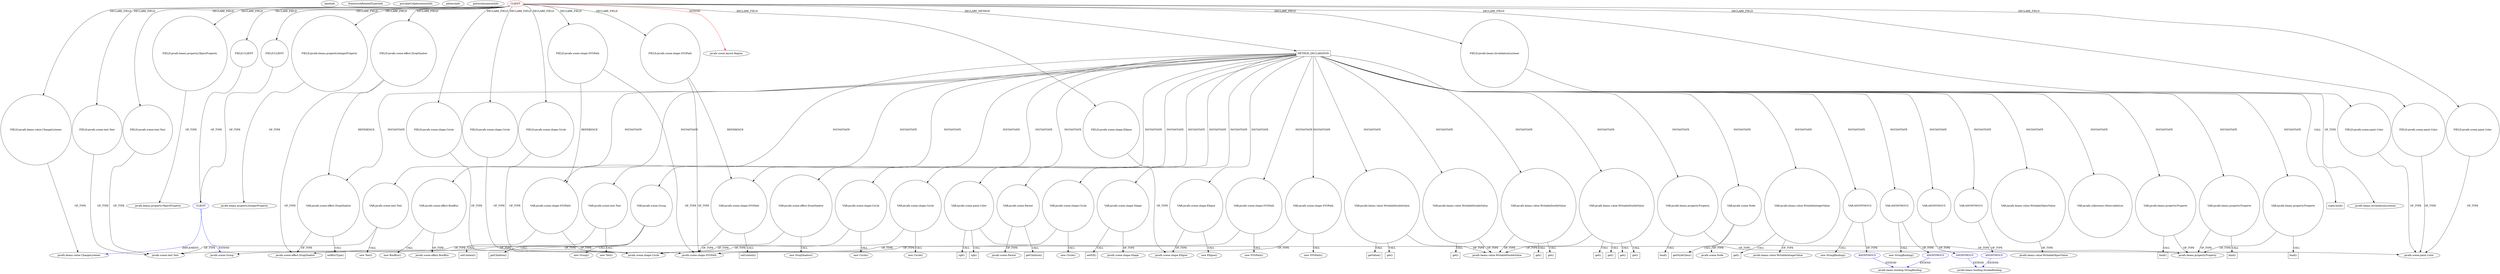 digraph {
baseInfo[graphId=3060,category="pattern",isAnonymous=false,possibleRelation=true]
frameworkRelatedTypesInfo[0="javafx.scene.layout.Region"]
possibleCollaborationsInfo[0="3060~FIELD_TYPE_DECLARATION-FIELD_TYPE_DECLARATION-~javafx.scene.layout.Region ~javafx.scene.Group javafx.beans.value.ChangeListener ~false~false",1="3060~INSTANTIATION-CLIENT_METHOD_DECLARATION-~javafx.scene.layout.Region ~javafx.beans.binding.StringBinding ~false~true",2="3060~INSTANTIATION-CLIENT_METHOD_DECLARATION-~javafx.scene.layout.Region ~javafx.beans.binding.StringBinding ~false~true",3="3060~INSTANTIATION-CLIENT_METHOD_DECLARATION-~javafx.scene.layout.Region ~javafx.beans.binding.DoubleBinding ~false~true",4="3060~INSTANTIATION-CLIENT_METHOD_DECLARATION-~javafx.scene.layout.Region ~javafx.beans.binding.DoubleBinding ~false~true"]
patternInfo[frequency=2.0,patternRootClient=0]
patternInstancesInfo[0="MrLoNee-RadialFx~/MrLoNee-RadialFx/RadialFx-master/src/com/mrlonee/radialfx/thermostat/NestNoCss.java~NestNoCss~985",1="MrLoNee-RadialFx~/MrLoNee-RadialFx/RadialFx-master/src/com/mrlonee/radialfx/thermostat/Nest.java~Nest~992"]
58[label="FIELD:javafx.beans.value.ChangeListener",vertexType="FIELD_DECLARATION",isFrameworkType=false,shape=circle]
25[label="javafx.beans.value.ChangeListener",vertexType="FRAMEWORK_INTERFACE_TYPE",isFrameworkType=false]
0[label="CLIENT",vertexType="ROOT_CLIENT_CLASS_DECLARATION",isFrameworkType=false,color=red]
28[label="FIELD:javafx.scene.shape.Circle",vertexType="FIELD_DECLARATION",isFrameworkType=false,shape=circle]
26[label="FIELD:javafx.scene.shape.Circle",vertexType="FIELD_DECLARATION",isFrameworkType=false,shape=circle]
30[label="FIELD:javafx.scene.shape.Circle",vertexType="FIELD_DECLARATION",isFrameworkType=false,shape=circle]
34[label="FIELD:javafx.scene.shape.Ellipse",vertexType="FIELD_DECLARATION",isFrameworkType=false,shape=circle]
46[label="FIELD:javafx.beans.property.ObjectProperty",vertexType="FIELD_DECLARATION",isFrameworkType=false,shape=circle]
52[label="FIELD:javafx.scene.effect.DropShadow",vertexType="FIELD_DECLARATION",isFrameworkType=false,shape=circle]
38[label="FIELD:javafx.scene.shape.SVGPath",vertexType="FIELD_DECLARATION",isFrameworkType=false,shape=circle]
36[label="FIELD:javafx.scene.shape.SVGPath",vertexType="FIELD_DECLARATION",isFrameworkType=false,shape=circle]
50[label="FIELD:javafx.scene.text.Text",vertexType="FIELD_DECLARATION",isFrameworkType=false,shape=circle]
20[label="FIELD:javafx.scene.text.Text",vertexType="FIELD_DECLARATION",isFrameworkType=false,shape=circle]
56[label="FIELD:CLIENT",vertexType="FIELD_DECLARATION",isFrameworkType=false,shape=circle]
22[label="FIELD:CLIENT",vertexType="FIELD_DECLARATION",isFrameworkType=false,shape=circle]
1[label="javafx.scene.layout.Region",vertexType="FRAMEWORK_CLASS_TYPE",isFrameworkType=false]
27[label="javafx.scene.shape.Circle",vertexType="FRAMEWORK_CLASS_TYPE",isFrameworkType=false]
131[label="VAR:javafx.scene.shape.Circle",vertexType="VARIABLE_EXPRESION",isFrameworkType=false,shape=circle]
121[label="VAR:javafx.scene.shape.Circle",vertexType="VARIABLE_EXPRESION",isFrameworkType=false,shape=circle]
102[label="VAR:javafx.scene.shape.Circle",vertexType="VARIABLE_EXPRESION",isFrameworkType=false,shape=circle]
37[label="javafx.scene.shape.SVGPath",vertexType="FRAMEWORK_CLASS_TYPE",isFrameworkType=false]
120[label="new Circle()",vertexType="CONSTRUCTOR_CALL",isFrameworkType=false]
130[label="new Circle()",vertexType="CONSTRUCTOR_CALL",isFrameworkType=false]
101[label="new Circle()",vertexType="CONSTRUCTOR_CALL",isFrameworkType=false]
110[label="VAR:javafx.scene.effect.DropShadow",vertexType="VARIABLE_EXPRESION",isFrameworkType=false,shape=circle]
111[label="setBlurType()",vertexType="INSIDE_CALL",isFrameworkType=false,shape=box]
53[label="javafx.scene.effect.DropShadow",vertexType="FRAMEWORK_CLASS_TYPE",isFrameworkType=false]
108[label="VAR:javafx.scene.effect.DropShadow",vertexType="VARIABLE_EXPRESION",isFrameworkType=false,shape=circle]
107[label="new DropShadow()",vertexType="CONSTRUCTOR_CALL",isFrameworkType=false]
48[label="FIELD:javafx.beans.property.IntegerProperty",vertexType="FIELD_DECLARATION",isFrameworkType=false,shape=circle]
100[label="METHOD_DECLARATION",vertexType="CLIENT_METHOD_DECLARATION",isFrameworkType=false,shape=box]
193[label="super.bind()",vertexType="SUPER_CALL",isFrameworkType=false,shape=box]
259[label="VAR:javafx.scene.text.Text",vertexType="VARIABLE_EXPRESION",isFrameworkType=false,shape=circle]
226[label="VAR:javafx.scene.text.Text",vertexType="VARIABLE_EXPRESION",isFrameworkType=false,shape=circle]
299[label="VAR:javafx.scene.effect.BoxBlur",vertexType="VARIABLE_EXPRESION",isFrameworkType=false,shape=circle]
115[label="VAR:javafx.scene.paint.Color",vertexType="VARIABLE_EXPRESION",isFrameworkType=false,shape=circle]
3[label="javafx.scene.paint.Color",vertexType="FRAMEWORK_CLASS_TYPE",isFrameworkType=false]
179[label="VAR:javafx.scene.Group",vertexType="VARIABLE_EXPRESION",isFrameworkType=false,shape=circle]
188[label="getChildren()",vertexType="INSIDE_CALL",isFrameworkType=false,shape=box]
306[label="VAR:javafx.scene.Parent",vertexType="VARIABLE_EXPRESION",isFrameworkType=false,shape=circle]
307[label="getChildren()",vertexType="INSIDE_CALL",isFrameworkType=false,shape=box]
308[label="javafx.scene.Parent",vertexType="FRAMEWORK_CLASS_TYPE",isFrameworkType=false]
178[label="new Group()",vertexType="CONSTRUCTOR_CALL",isFrameworkType=false]
141[label="VAR:javafx.scene.shape.Shape",vertexType="VARIABLE_EXPRESION",isFrameworkType=false,shape=circle]
49[label="javafx.beans.property.IntegerProperty",vertexType="FRAMEWORK_CLASS_TYPE",isFrameworkType=false]
298[label="new BoxBlur()",vertexType="CONSTRUCTOR_CALL",isFrameworkType=false]
215[label="VAR:javafx.beans.value.WritableDoubleValue",vertexType="VARIABLE_EXPRESION",isFrameworkType=false,shape=circle]
197[label="VAR:javafx.beans.value.WritableDoubleValue",vertexType="VARIABLE_EXPRESION",isFrameworkType=false,shape=circle]
202[label="VAR:javafx.beans.value.WritableDoubleValue",vertexType="VARIABLE_EXPRESION",isFrameworkType=false,shape=circle]
194[label="VAR:javafx.beans.value.WritableDoubleValue",vertexType="VARIABLE_EXPRESION",isFrameworkType=false,shape=circle]
35[label="javafx.scene.shape.Ellipse",vertexType="FRAMEWORK_CLASS_TYPE",isFrameworkType=false]
219[label="get()",vertexType="INSIDE_CALL",isFrameworkType=false,shape=box]
214[label="get()",vertexType="INSIDE_CALL",isFrameworkType=false,shape=box]
203[label="get()",vertexType="INSIDE_CALL",isFrameworkType=false,shape=box]
198[label="get()",vertexType="INSIDE_CALL",isFrameworkType=false,shape=box]
195[label="get()",vertexType="INSIDE_CALL",isFrameworkType=false,shape=box]
221[label="get()",vertexType="INSIDE_CALL",isFrameworkType=false,shape=box]
216[label="get()",vertexType="INSIDE_CALL",isFrameworkType=false,shape=box]
201[label="get()",vertexType="INSIDE_CALL",isFrameworkType=false,shape=box]
24[label="javafx.scene.Group",vertexType="FRAMEWORK_CLASS_TYPE",isFrameworkType=false]
23[label="CLIENT",vertexType="REFERENCE_CLIENT_CLASS_DECLARATION",isFrameworkType=false,color=blue]
184[label="VAR:javafx.scene.Node",vertexType="VARIABLE_EXPRESION",isFrameworkType=false,shape=circle]
186[label="javafx.scene.Node",vertexType="FRAMEWORK_CLASS_TYPE",isFrameworkType=false]
280[label="VAR:javafx.beans.value.WritableIntegerValue",vertexType="VARIABLE_EXPRESION",isFrameworkType=false,shape=circle]
282[label="javafx.beans.value.WritableIntegerValue",vertexType="FRAMEWORK_INTERFACE_TYPE",isFrameworkType=false]
281[label="get()",vertexType="INSIDE_CALL",isFrameworkType=false,shape=box]
106[label="javafx.scene.shape.Shape",vertexType="FRAMEWORK_CLASS_TYPE",isFrameworkType=false]
258[label="new Text()",vertexType="CONSTRUCTOR_CALL",isFrameworkType=false]
225[label="new Text()",vertexType="CONSTRUCTOR_CALL",isFrameworkType=false]
244[label="VAR:ANONYMOUS",vertexType="VARIABLE_EXPRESION",isFrameworkType=false,shape=circle]
245[label="ANONYMOUS",vertexType="REFERENCE_ANONYMOUS_DECLARATION",isFrameworkType=false,color=blue]
276[label="VAR:ANONYMOUS",vertexType="VARIABLE_EXPRESION",isFrameworkType=false,shape=circle]
277[label="ANONYMOUS",vertexType="REFERENCE_ANONYMOUS_DECLARATION",isFrameworkType=false,color=blue]
209[label="VAR:ANONYMOUS",vertexType="VARIABLE_EXPRESION",isFrameworkType=false,shape=circle]
210[label="ANONYMOUS",vertexType="REFERENCE_ANONYMOUS_DECLARATION",isFrameworkType=false,color=blue]
275[label="new StringBinding()",vertexType="CONSTRUCTOR_CALL",isFrameworkType=false]
190[label="VAR:ANONYMOUS",vertexType="VARIABLE_EXPRESION",isFrameworkType=false,shape=circle]
191[label="ANONYMOUS",vertexType="REFERENCE_ANONYMOUS_DECLARATION",isFrameworkType=false,color=blue]
192[label="javafx.beans.binding.DoubleBinding",vertexType="FRAMEWORK_CLASS_TYPE",isFrameworkType=false]
243[label="new StringBinding()",vertexType="CONSTRUCTOR_CALL",isFrameworkType=false]
185[label="getStyleClass()",vertexType="INSIDE_CALL",isFrameworkType=false,shape=box]
246[label="javafx.beans.binding.StringBinding",vertexType="FRAMEWORK_CLASS_TYPE",isFrameworkType=false]
295[label="rgb()",vertexType="INSIDE_CALL",isFrameworkType=false,shape=box]
116[label="rgb()",vertexType="INSIDE_CALL",isFrameworkType=false,shape=box]
142[label="setFill()",vertexType="INSIDE_CALL",isFrameworkType=false,shape=box]
252[label="getValue()",vertexType="INSIDE_CALL",isFrameworkType=false,shape=box]
289[label="VAR:javafx.scene.shape.Ellipse",vertexType="VARIABLE_EXPRESION",isFrameworkType=false,shape=circle]
288[label="new Ellipse()",vertexType="CONSTRUCTOR_CALL",isFrameworkType=false]
196[label="javafx.beans.value.WritableDoubleValue",vertexType="FRAMEWORK_INTERFACE_TYPE",isFrameworkType=false]
300[label="javafx.scene.effect.BoxBlur",vertexType="FRAMEWORK_CLASS_TYPE",isFrameworkType=false]
248[label="VAR:javafx.beans.value.WritableObjectValue",vertexType="VARIABLE_EXPRESION",isFrameworkType=false,shape=circle]
250[label="javafx.beans.value.WritableObjectValue",vertexType="FRAMEWORK_INTERFACE_TYPE",isFrameworkType=false]
283[label="VAR:javafx.beans.property.Property",vertexType="VARIABLE_EXPRESION",isFrameworkType=false,shape=circle]
284[label="bind()",vertexType="INSIDE_CALL",isFrameworkType=false,shape=box]
207[label="javafx.beans.property.Property",vertexType="FRAMEWORK_INTERFACE_TYPE",isFrameworkType=false]
253[label="VAR:javafx.beans.property.Property",vertexType="VARIABLE_EXPRESION",isFrameworkType=false,shape=circle]
254[label="bind()",vertexType="INSIDE_CALL",isFrameworkType=false,shape=box]
205[label="VAR:javafx.beans.property.Property",vertexType="VARIABLE_EXPRESION",isFrameworkType=false,shape=circle]
206[label="bind()",vertexType="INSIDE_CALL",isFrameworkType=false,shape=box]
222[label="VAR:javafx.beans.property.Property",vertexType="VARIABLE_EXPRESION",isFrameworkType=false,shape=circle]
223[label="bind()",vertexType="INSIDE_CALL",isFrameworkType=false,shape=box]
40[label="FIELD:javafx.beans.InvalidationListener",vertexType="FIELD_DECLARATION",isFrameworkType=false,shape=circle]
41[label="javafx.beans.InvalidationListener",vertexType="FRAMEWORK_INTERFACE_TYPE",isFrameworkType=false]
47[label="javafx.beans.property.ObjectProperty",vertexType="FRAMEWORK_CLASS_TYPE",isFrameworkType=false]
21[label="javafx.scene.text.Text",vertexType="FRAMEWORK_CLASS_TYPE",isFrameworkType=false]
149[label="VAR:javafx.scene.shape.SVGPath",vertexType="VARIABLE_EXPRESION",isFrameworkType=false,shape=circle]
150[label="setContent()",vertexType="INSIDE_CALL",isFrameworkType=false,shape=box]
165[label="VAR:javafx.scene.shape.SVGPath",vertexType="VARIABLE_EXPRESION",isFrameworkType=false,shape=circle]
166[label="setContent()",vertexType="INSIDE_CALL",isFrameworkType=false,shape=box]
147[label="VAR:javafx.scene.shape.SVGPath",vertexType="VARIABLE_EXPRESION",isFrameworkType=false,shape=circle]
146[label="new SVGPath()",vertexType="CONSTRUCTOR_CALL",isFrameworkType=false]
163[label="VAR:javafx.scene.shape.SVGPath",vertexType="VARIABLE_EXPRESION",isFrameworkType=false,shape=circle]
162[label="new SVGPath()",vertexType="CONSTRUCTOR_CALL",isFrameworkType=false]
2[label="FIELD:javafx.scene.paint.Color",vertexType="FIELD_DECLARATION",isFrameworkType=false,shape=circle]
14[label="FIELD:javafx.scene.paint.Color",vertexType="FIELD_DECLARATION",isFrameworkType=false,shape=circle]
16[label="FIELD:javafx.scene.paint.Color",vertexType="FIELD_DECLARATION",isFrameworkType=false,shape=circle]
303[label="VAR:javafx.collections.ObservableList",vertexType="VARIABLE_EXPRESION",isFrameworkType=false,shape=circle]
52->53[label="OF_TYPE"]
115->116[label="CALL"]
100->215[label="INSTANTIATE"]
179->24[label="OF_TYPE"]
147->146[label="CALL"]
0->40[label="DECLARE_FIELD"]
209->210[label="OF_TYPE"]
0->30[label="DECLARE_FIELD"]
259->258[label="CALL"]
100->179[label="INSTANTIATE"]
141->106[label="OF_TYPE"]
100->102[label="INSTANTIATE"]
100->205[label="INSTANTIATE"]
163->162[label="CALL"]
100->283[label="INSTANTIATE"]
179->188[label="CALL"]
197->198[label="CALL"]
165->166[label="CALL"]
210->192[label="EXTEND",color=blue]
52->110[label="REFERENCE"]
280->281[label="CALL"]
0->46[label="DECLARE_FIELD"]
38->37[label="OF_TYPE"]
108->107[label="CALL"]
276->275[label="CALL"]
100->280[label="INSTANTIATE"]
280->282[label="OF_TYPE"]
289->288[label="CALL"]
0->50[label="DECLARE_FIELD"]
102->101[label="CALL"]
194->201[label="CALL"]
149->150[label="CALL"]
100->165[label="INSTANTIATE"]
100->222[label="INSTANTIATE"]
276->277[label="OF_TYPE"]
36->149[label="REFERENCE"]
30->27[label="OF_TYPE"]
23->24[label="EXTEND",color=blue]
50->21[label="OF_TYPE"]
0->36[label="DECLARE_FIELD"]
100->197[label="INSTANTIATE"]
222->223[label="CALL"]
253->254[label="CALL"]
277->246[label="EXTEND",color=blue]
299->298[label="CALL"]
100->244[label="INSTANTIATE"]
100->306[label="INSTANTIATE"]
205->206[label="CALL"]
2->3[label="OF_TYPE"]
0->14[label="DECLARE_FIELD"]
14->3[label="OF_TYPE"]
100->184[label="INSTANTIATE"]
100->194[label="INSTANTIATE"]
184->185[label="CALL"]
36->37[label="OF_TYPE"]
48->49[label="OF_TYPE"]
202->196[label="OF_TYPE"]
40->41[label="OF_TYPE"]
100->110[label="INSTANTIATE"]
248->250[label="OF_TYPE"]
253->207[label="OF_TYPE"]
0->56[label="DECLARE_FIELD"]
100->149[label="INSTANTIATE"]
0->20[label="DECLARE_FIELD"]
141->142[label="CALL"]
299->300[label="OF_TYPE"]
0->26[label="DECLARE_FIELD"]
102->27[label="OF_TYPE"]
202->221[label="CALL"]
23->25[label="IMPLEMENT",color=blue]
46->47[label="OF_TYPE"]
100->259[label="INSTANTIATE"]
215->216[label="CALL"]
194->214[label="CALL"]
100->108[label="INSTANTIATE"]
56->23[label="OF_TYPE"]
165->37[label="OF_TYPE"]
108->53[label="OF_TYPE"]
226->225[label="CALL"]
26->27[label="OF_TYPE"]
16->3[label="OF_TYPE"]
38->165[label="REFERENCE"]
100->193[label="CALL"]
306->308[label="OF_TYPE"]
0->52[label="DECLARE_FIELD"]
147->37[label="OF_TYPE"]
100->141[label="INSTANTIATE"]
115->295[label="CALL"]
149->37[label="OF_TYPE"]
245->246[label="EXTEND",color=blue]
222->207[label="OF_TYPE"]
215->252[label="CALL"]
121->27[label="OF_TYPE"]
100->115[label="INSTANTIATE"]
100->190[label="INSTANTIATE"]
100->276[label="INSTANTIATE"]
0->58[label="DECLARE_FIELD"]
100->147[label="INSTANTIATE"]
194->195[label="CALL"]
131->27[label="OF_TYPE"]
0->22[label="DECLARE_FIELD"]
100->299[label="INSTANTIATE"]
194->219[label="CALL"]
0->38[label="DECLARE_FIELD"]
34->35[label="OF_TYPE"]
100->226[label="INSTANTIATE"]
202->203[label="CALL"]
191->192[label="EXTEND",color=blue]
226->21[label="OF_TYPE"]
0->28[label="DECLARE_FIELD"]
110->53[label="OF_TYPE"]
100->131[label="INSTANTIATE"]
115->3[label="OF_TYPE"]
0->16[label="DECLARE_FIELD"]
244->243[label="CALL"]
100->303[label="INSTANTIATE"]
283->207[label="OF_TYPE"]
20->21[label="OF_TYPE"]
121->120[label="CALL"]
0->34[label="DECLARE_FIELD"]
283->284[label="CALL"]
306->307[label="CALL"]
194->196[label="OF_TYPE"]
100->121[label="INSTANTIATE"]
100->163[label="INSTANTIATE"]
163->37[label="OF_TYPE"]
215->196[label="OF_TYPE"]
197->196[label="OF_TYPE"]
0->1[label="EXTEND",color=red]
100->248[label="INSTANTIATE"]
205->207[label="OF_TYPE"]
100->253[label="INSTANTIATE"]
259->21[label="OF_TYPE"]
179->178[label="CALL"]
190->191[label="OF_TYPE"]
100->209[label="INSTANTIATE"]
110->111[label="CALL"]
0->2[label="DECLARE_FIELD"]
0->48[label="DECLARE_FIELD"]
0->100[label="DECLARE_METHOD"]
131->130[label="CALL"]
58->25[label="OF_TYPE"]
100->202[label="INSTANTIATE"]
184->186[label="OF_TYPE"]
28->27[label="OF_TYPE"]
22->23[label="OF_TYPE"]
100->289[label="INSTANTIATE"]
289->35[label="OF_TYPE"]
244->245[label="OF_TYPE"]
}
